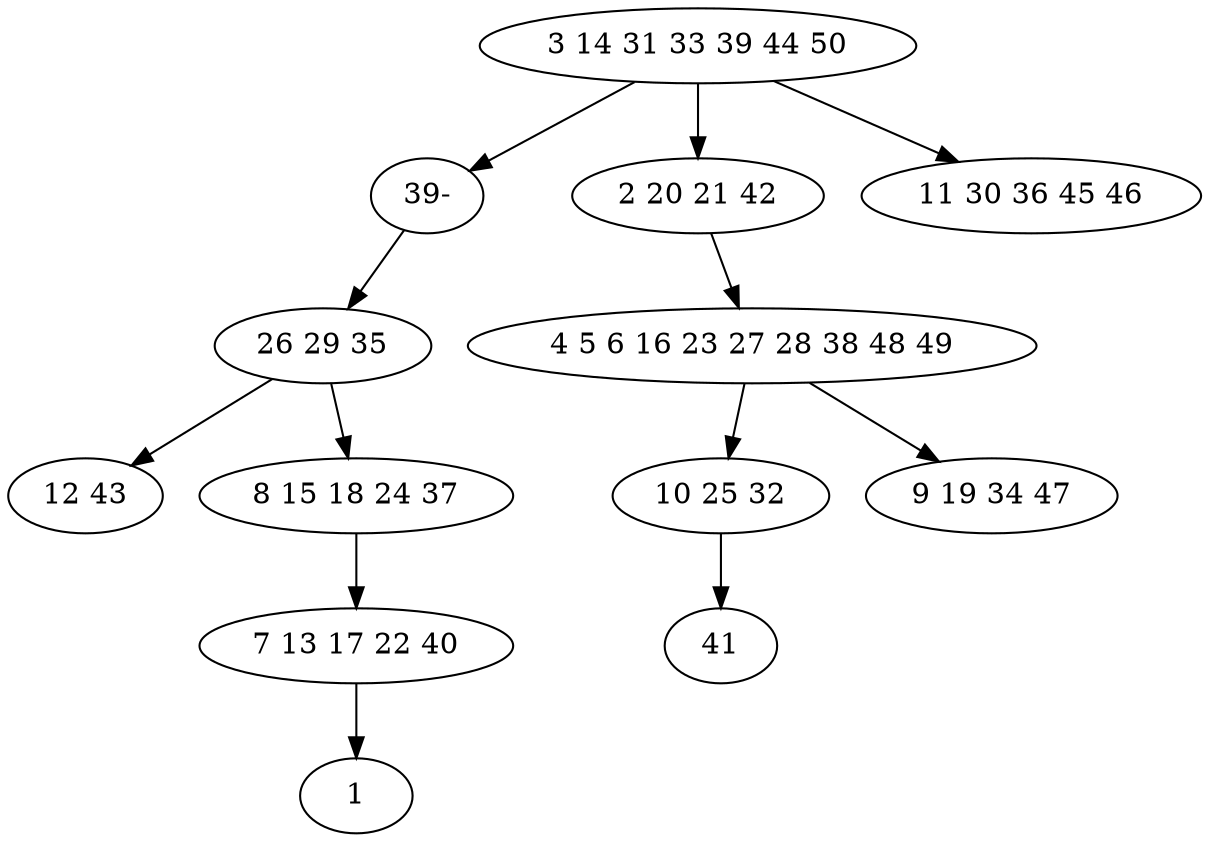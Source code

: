 digraph true_tree {
	"0" -> "12"
	"0" -> "2"
	"2" -> "3"
	"1" -> "4"
	"3" -> "5"
	"0" -> "6"
	"1" -> "7"
	"5" -> "8"
	"7" -> "9"
	"9" -> "10"
	"3" -> "11"
	"12" -> "1"
	"0" [label="3 14 31 33 39 44 50"];
	"1" [label="26 29 35"];
	"2" [label="2 20 21 42"];
	"3" [label="4 5 6 16 23 27 28 38 48 49"];
	"4" [label="12 43"];
	"5" [label="10 25 32"];
	"6" [label="11 30 36 45 46"];
	"7" [label="8 15 18 24 37"];
	"8" [label="41"];
	"9" [label="7 13 17 22 40"];
	"10" [label="1"];
	"11" [label="9 19 34 47"];
	"12" [label="39-"];
}
